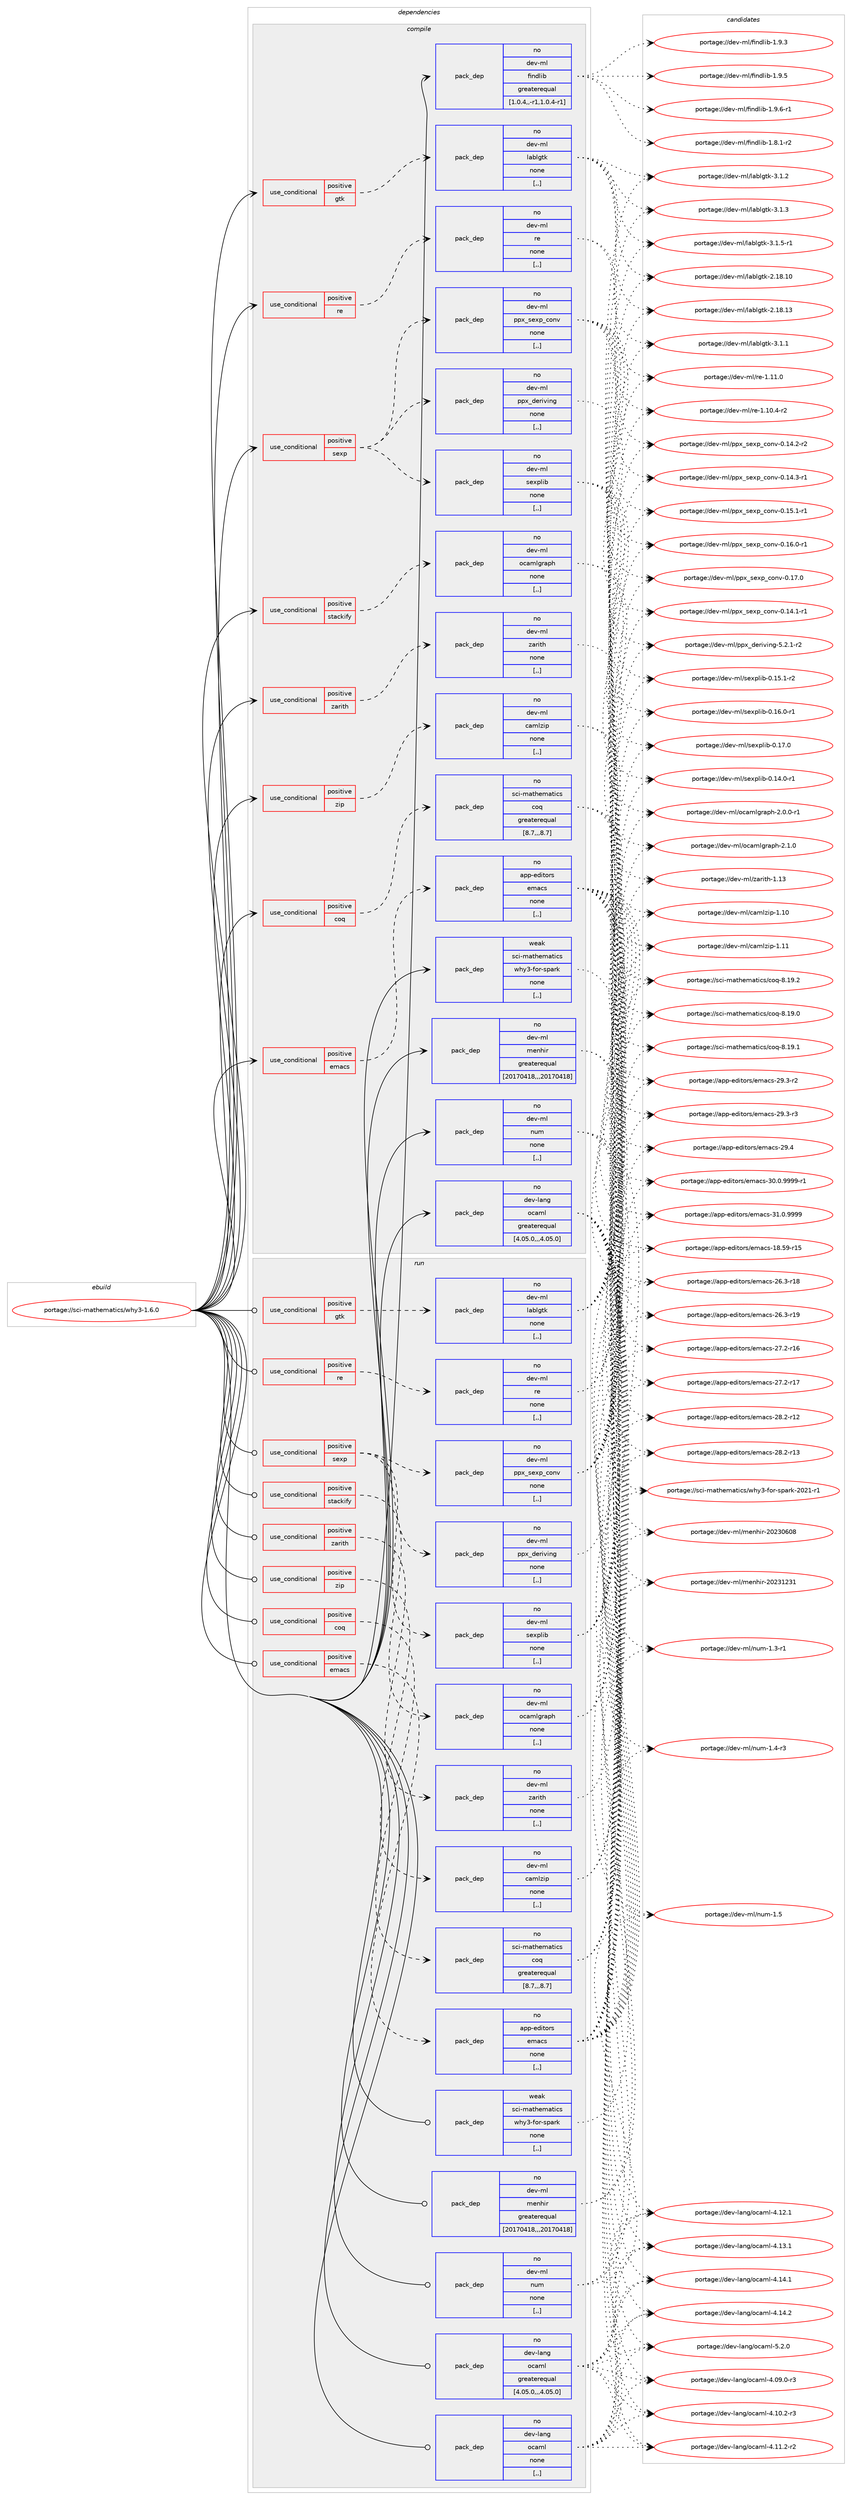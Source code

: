 digraph prolog {

# *************
# Graph options
# *************

newrank=true;
concentrate=true;
compound=true;
graph [rankdir=LR,fontname=Helvetica,fontsize=10,ranksep=1.5];#, ranksep=2.5, nodesep=0.2];
edge  [arrowhead=vee];
node  [fontname=Helvetica,fontsize=10];

# **********
# The ebuild
# **********

subgraph cluster_leftcol {
color=gray;
rank=same;
label=<<i>ebuild</i>>;
id [label="portage://sci-mathematics/why3-1.6.0", color=red, width=4, href="../sci-mathematics/why3-1.6.0.svg"];
}

# ****************
# The dependencies
# ****************

subgraph cluster_midcol {
color=gray;
label=<<i>dependencies</i>>;
subgraph cluster_compile {
fillcolor="#eeeeee";
style=filled;
label=<<i>compile</i>>;
subgraph cond106030 {
dependency400142 [label=<<TABLE BORDER="0" CELLBORDER="1" CELLSPACING="0" CELLPADDING="4"><TR><TD ROWSPAN="3" CELLPADDING="10">use_conditional</TD></TR><TR><TD>positive</TD></TR><TR><TD>coq</TD></TR></TABLE>>, shape=none, color=red];
subgraph pack291280 {
dependency400143 [label=<<TABLE BORDER="0" CELLBORDER="1" CELLSPACING="0" CELLPADDING="4" WIDTH="220"><TR><TD ROWSPAN="6" CELLPADDING="30">pack_dep</TD></TR><TR><TD WIDTH="110">no</TD></TR><TR><TD>sci-mathematics</TD></TR><TR><TD>coq</TD></TR><TR><TD>greaterequal</TD></TR><TR><TD>[8.7,,,8.7]</TD></TR></TABLE>>, shape=none, color=blue];
}
dependency400142:e -> dependency400143:w [weight=20,style="dashed",arrowhead="vee"];
}
id:e -> dependency400142:w [weight=20,style="solid",arrowhead="vee"];
subgraph cond106031 {
dependency400144 [label=<<TABLE BORDER="0" CELLBORDER="1" CELLSPACING="0" CELLPADDING="4"><TR><TD ROWSPAN="3" CELLPADDING="10">use_conditional</TD></TR><TR><TD>positive</TD></TR><TR><TD>emacs</TD></TR></TABLE>>, shape=none, color=red];
subgraph pack291281 {
dependency400145 [label=<<TABLE BORDER="0" CELLBORDER="1" CELLSPACING="0" CELLPADDING="4" WIDTH="220"><TR><TD ROWSPAN="6" CELLPADDING="30">pack_dep</TD></TR><TR><TD WIDTH="110">no</TD></TR><TR><TD>app-editors</TD></TR><TR><TD>emacs</TD></TR><TR><TD>none</TD></TR><TR><TD>[,,]</TD></TR></TABLE>>, shape=none, color=blue];
}
dependency400144:e -> dependency400145:w [weight=20,style="dashed",arrowhead="vee"];
}
id:e -> dependency400144:w [weight=20,style="solid",arrowhead="vee"];
subgraph cond106032 {
dependency400146 [label=<<TABLE BORDER="0" CELLBORDER="1" CELLSPACING="0" CELLPADDING="4"><TR><TD ROWSPAN="3" CELLPADDING="10">use_conditional</TD></TR><TR><TD>positive</TD></TR><TR><TD>gtk</TD></TR></TABLE>>, shape=none, color=red];
subgraph pack291282 {
dependency400147 [label=<<TABLE BORDER="0" CELLBORDER="1" CELLSPACING="0" CELLPADDING="4" WIDTH="220"><TR><TD ROWSPAN="6" CELLPADDING="30">pack_dep</TD></TR><TR><TD WIDTH="110">no</TD></TR><TR><TD>dev-ml</TD></TR><TR><TD>lablgtk</TD></TR><TR><TD>none</TD></TR><TR><TD>[,,]</TD></TR></TABLE>>, shape=none, color=blue];
}
dependency400146:e -> dependency400147:w [weight=20,style="dashed",arrowhead="vee"];
}
id:e -> dependency400146:w [weight=20,style="solid",arrowhead="vee"];
subgraph cond106033 {
dependency400148 [label=<<TABLE BORDER="0" CELLBORDER="1" CELLSPACING="0" CELLPADDING="4"><TR><TD ROWSPAN="3" CELLPADDING="10">use_conditional</TD></TR><TR><TD>positive</TD></TR><TR><TD>re</TD></TR></TABLE>>, shape=none, color=red];
subgraph pack291283 {
dependency400149 [label=<<TABLE BORDER="0" CELLBORDER="1" CELLSPACING="0" CELLPADDING="4" WIDTH="220"><TR><TD ROWSPAN="6" CELLPADDING="30">pack_dep</TD></TR><TR><TD WIDTH="110">no</TD></TR><TR><TD>dev-ml</TD></TR><TR><TD>re</TD></TR><TR><TD>none</TD></TR><TR><TD>[,,]</TD></TR></TABLE>>, shape=none, color=blue];
}
dependency400148:e -> dependency400149:w [weight=20,style="dashed",arrowhead="vee"];
}
id:e -> dependency400148:w [weight=20,style="solid",arrowhead="vee"];
subgraph cond106034 {
dependency400150 [label=<<TABLE BORDER="0" CELLBORDER="1" CELLSPACING="0" CELLPADDING="4"><TR><TD ROWSPAN="3" CELLPADDING="10">use_conditional</TD></TR><TR><TD>positive</TD></TR><TR><TD>sexp</TD></TR></TABLE>>, shape=none, color=red];
subgraph pack291284 {
dependency400151 [label=<<TABLE BORDER="0" CELLBORDER="1" CELLSPACING="0" CELLPADDING="4" WIDTH="220"><TR><TD ROWSPAN="6" CELLPADDING="30">pack_dep</TD></TR><TR><TD WIDTH="110">no</TD></TR><TR><TD>dev-ml</TD></TR><TR><TD>ppx_deriving</TD></TR><TR><TD>none</TD></TR><TR><TD>[,,]</TD></TR></TABLE>>, shape=none, color=blue];
}
dependency400150:e -> dependency400151:w [weight=20,style="dashed",arrowhead="vee"];
subgraph pack291285 {
dependency400152 [label=<<TABLE BORDER="0" CELLBORDER="1" CELLSPACING="0" CELLPADDING="4" WIDTH="220"><TR><TD ROWSPAN="6" CELLPADDING="30">pack_dep</TD></TR><TR><TD WIDTH="110">no</TD></TR><TR><TD>dev-ml</TD></TR><TR><TD>ppx_sexp_conv</TD></TR><TR><TD>none</TD></TR><TR><TD>[,,]</TD></TR></TABLE>>, shape=none, color=blue];
}
dependency400150:e -> dependency400152:w [weight=20,style="dashed",arrowhead="vee"];
subgraph pack291286 {
dependency400153 [label=<<TABLE BORDER="0" CELLBORDER="1" CELLSPACING="0" CELLPADDING="4" WIDTH="220"><TR><TD ROWSPAN="6" CELLPADDING="30">pack_dep</TD></TR><TR><TD WIDTH="110">no</TD></TR><TR><TD>dev-ml</TD></TR><TR><TD>sexplib</TD></TR><TR><TD>none</TD></TR><TR><TD>[,,]</TD></TR></TABLE>>, shape=none, color=blue];
}
dependency400150:e -> dependency400153:w [weight=20,style="dashed",arrowhead="vee"];
}
id:e -> dependency400150:w [weight=20,style="solid",arrowhead="vee"];
subgraph cond106035 {
dependency400154 [label=<<TABLE BORDER="0" CELLBORDER="1" CELLSPACING="0" CELLPADDING="4"><TR><TD ROWSPAN="3" CELLPADDING="10">use_conditional</TD></TR><TR><TD>positive</TD></TR><TR><TD>stackify</TD></TR></TABLE>>, shape=none, color=red];
subgraph pack291287 {
dependency400155 [label=<<TABLE BORDER="0" CELLBORDER="1" CELLSPACING="0" CELLPADDING="4" WIDTH="220"><TR><TD ROWSPAN="6" CELLPADDING="30">pack_dep</TD></TR><TR><TD WIDTH="110">no</TD></TR><TR><TD>dev-ml</TD></TR><TR><TD>ocamlgraph</TD></TR><TR><TD>none</TD></TR><TR><TD>[,,]</TD></TR></TABLE>>, shape=none, color=blue];
}
dependency400154:e -> dependency400155:w [weight=20,style="dashed",arrowhead="vee"];
}
id:e -> dependency400154:w [weight=20,style="solid",arrowhead="vee"];
subgraph cond106036 {
dependency400156 [label=<<TABLE BORDER="0" CELLBORDER="1" CELLSPACING="0" CELLPADDING="4"><TR><TD ROWSPAN="3" CELLPADDING="10">use_conditional</TD></TR><TR><TD>positive</TD></TR><TR><TD>zarith</TD></TR></TABLE>>, shape=none, color=red];
subgraph pack291288 {
dependency400157 [label=<<TABLE BORDER="0" CELLBORDER="1" CELLSPACING="0" CELLPADDING="4" WIDTH="220"><TR><TD ROWSPAN="6" CELLPADDING="30">pack_dep</TD></TR><TR><TD WIDTH="110">no</TD></TR><TR><TD>dev-ml</TD></TR><TR><TD>zarith</TD></TR><TR><TD>none</TD></TR><TR><TD>[,,]</TD></TR></TABLE>>, shape=none, color=blue];
}
dependency400156:e -> dependency400157:w [weight=20,style="dashed",arrowhead="vee"];
}
id:e -> dependency400156:w [weight=20,style="solid",arrowhead="vee"];
subgraph cond106037 {
dependency400158 [label=<<TABLE BORDER="0" CELLBORDER="1" CELLSPACING="0" CELLPADDING="4"><TR><TD ROWSPAN="3" CELLPADDING="10">use_conditional</TD></TR><TR><TD>positive</TD></TR><TR><TD>zip</TD></TR></TABLE>>, shape=none, color=red];
subgraph pack291289 {
dependency400159 [label=<<TABLE BORDER="0" CELLBORDER="1" CELLSPACING="0" CELLPADDING="4" WIDTH="220"><TR><TD ROWSPAN="6" CELLPADDING="30">pack_dep</TD></TR><TR><TD WIDTH="110">no</TD></TR><TR><TD>dev-ml</TD></TR><TR><TD>camlzip</TD></TR><TR><TD>none</TD></TR><TR><TD>[,,]</TD></TR></TABLE>>, shape=none, color=blue];
}
dependency400158:e -> dependency400159:w [weight=20,style="dashed",arrowhead="vee"];
}
id:e -> dependency400158:w [weight=20,style="solid",arrowhead="vee"];
subgraph pack291290 {
dependency400160 [label=<<TABLE BORDER="0" CELLBORDER="1" CELLSPACING="0" CELLPADDING="4" WIDTH="220"><TR><TD ROWSPAN="6" CELLPADDING="30">pack_dep</TD></TR><TR><TD WIDTH="110">no</TD></TR><TR><TD>dev-lang</TD></TR><TR><TD>ocaml</TD></TR><TR><TD>greaterequal</TD></TR><TR><TD>[4.05.0,,,4.05.0]</TD></TR></TABLE>>, shape=none, color=blue];
}
id:e -> dependency400160:w [weight=20,style="solid",arrowhead="vee"];
subgraph pack291291 {
dependency400161 [label=<<TABLE BORDER="0" CELLBORDER="1" CELLSPACING="0" CELLPADDING="4" WIDTH="220"><TR><TD ROWSPAN="6" CELLPADDING="30">pack_dep</TD></TR><TR><TD WIDTH="110">no</TD></TR><TR><TD>dev-ml</TD></TR><TR><TD>findlib</TD></TR><TR><TD>greaterequal</TD></TR><TR><TD>[1.0.4,,-r1,1.0.4-r1]</TD></TR></TABLE>>, shape=none, color=blue];
}
id:e -> dependency400161:w [weight=20,style="solid",arrowhead="vee"];
subgraph pack291292 {
dependency400162 [label=<<TABLE BORDER="0" CELLBORDER="1" CELLSPACING="0" CELLPADDING="4" WIDTH="220"><TR><TD ROWSPAN="6" CELLPADDING="30">pack_dep</TD></TR><TR><TD WIDTH="110">no</TD></TR><TR><TD>dev-ml</TD></TR><TR><TD>menhir</TD></TR><TR><TD>greaterequal</TD></TR><TR><TD>[20170418,,,20170418]</TD></TR></TABLE>>, shape=none, color=blue];
}
id:e -> dependency400162:w [weight=20,style="solid",arrowhead="vee"];
subgraph pack291293 {
dependency400163 [label=<<TABLE BORDER="0" CELLBORDER="1" CELLSPACING="0" CELLPADDING="4" WIDTH="220"><TR><TD ROWSPAN="6" CELLPADDING="30">pack_dep</TD></TR><TR><TD WIDTH="110">no</TD></TR><TR><TD>dev-ml</TD></TR><TR><TD>num</TD></TR><TR><TD>none</TD></TR><TR><TD>[,,]</TD></TR></TABLE>>, shape=none, color=blue];
}
id:e -> dependency400163:w [weight=20,style="solid",arrowhead="vee"];
subgraph pack291294 {
dependency400164 [label=<<TABLE BORDER="0" CELLBORDER="1" CELLSPACING="0" CELLPADDING="4" WIDTH="220"><TR><TD ROWSPAN="6" CELLPADDING="30">pack_dep</TD></TR><TR><TD WIDTH="110">weak</TD></TR><TR><TD>sci-mathematics</TD></TR><TR><TD>why3-for-spark</TD></TR><TR><TD>none</TD></TR><TR><TD>[,,]</TD></TR></TABLE>>, shape=none, color=blue];
}
id:e -> dependency400164:w [weight=20,style="solid",arrowhead="vee"];
}
subgraph cluster_compileandrun {
fillcolor="#eeeeee";
style=filled;
label=<<i>compile and run</i>>;
}
subgraph cluster_run {
fillcolor="#eeeeee";
style=filled;
label=<<i>run</i>>;
subgraph cond106038 {
dependency400165 [label=<<TABLE BORDER="0" CELLBORDER="1" CELLSPACING="0" CELLPADDING="4"><TR><TD ROWSPAN="3" CELLPADDING="10">use_conditional</TD></TR><TR><TD>positive</TD></TR><TR><TD>coq</TD></TR></TABLE>>, shape=none, color=red];
subgraph pack291295 {
dependency400166 [label=<<TABLE BORDER="0" CELLBORDER="1" CELLSPACING="0" CELLPADDING="4" WIDTH="220"><TR><TD ROWSPAN="6" CELLPADDING="30">pack_dep</TD></TR><TR><TD WIDTH="110">no</TD></TR><TR><TD>sci-mathematics</TD></TR><TR><TD>coq</TD></TR><TR><TD>greaterequal</TD></TR><TR><TD>[8.7,,,8.7]</TD></TR></TABLE>>, shape=none, color=blue];
}
dependency400165:e -> dependency400166:w [weight=20,style="dashed",arrowhead="vee"];
}
id:e -> dependency400165:w [weight=20,style="solid",arrowhead="odot"];
subgraph cond106039 {
dependency400167 [label=<<TABLE BORDER="0" CELLBORDER="1" CELLSPACING="0" CELLPADDING="4"><TR><TD ROWSPAN="3" CELLPADDING="10">use_conditional</TD></TR><TR><TD>positive</TD></TR><TR><TD>emacs</TD></TR></TABLE>>, shape=none, color=red];
subgraph pack291296 {
dependency400168 [label=<<TABLE BORDER="0" CELLBORDER="1" CELLSPACING="0" CELLPADDING="4" WIDTH="220"><TR><TD ROWSPAN="6" CELLPADDING="30">pack_dep</TD></TR><TR><TD WIDTH="110">no</TD></TR><TR><TD>app-editors</TD></TR><TR><TD>emacs</TD></TR><TR><TD>none</TD></TR><TR><TD>[,,]</TD></TR></TABLE>>, shape=none, color=blue];
}
dependency400167:e -> dependency400168:w [weight=20,style="dashed",arrowhead="vee"];
}
id:e -> dependency400167:w [weight=20,style="solid",arrowhead="odot"];
subgraph cond106040 {
dependency400169 [label=<<TABLE BORDER="0" CELLBORDER="1" CELLSPACING="0" CELLPADDING="4"><TR><TD ROWSPAN="3" CELLPADDING="10">use_conditional</TD></TR><TR><TD>positive</TD></TR><TR><TD>gtk</TD></TR></TABLE>>, shape=none, color=red];
subgraph pack291297 {
dependency400170 [label=<<TABLE BORDER="0" CELLBORDER="1" CELLSPACING="0" CELLPADDING="4" WIDTH="220"><TR><TD ROWSPAN="6" CELLPADDING="30">pack_dep</TD></TR><TR><TD WIDTH="110">no</TD></TR><TR><TD>dev-ml</TD></TR><TR><TD>lablgtk</TD></TR><TR><TD>none</TD></TR><TR><TD>[,,]</TD></TR></TABLE>>, shape=none, color=blue];
}
dependency400169:e -> dependency400170:w [weight=20,style="dashed",arrowhead="vee"];
}
id:e -> dependency400169:w [weight=20,style="solid",arrowhead="odot"];
subgraph cond106041 {
dependency400171 [label=<<TABLE BORDER="0" CELLBORDER="1" CELLSPACING="0" CELLPADDING="4"><TR><TD ROWSPAN="3" CELLPADDING="10">use_conditional</TD></TR><TR><TD>positive</TD></TR><TR><TD>re</TD></TR></TABLE>>, shape=none, color=red];
subgraph pack291298 {
dependency400172 [label=<<TABLE BORDER="0" CELLBORDER="1" CELLSPACING="0" CELLPADDING="4" WIDTH="220"><TR><TD ROWSPAN="6" CELLPADDING="30">pack_dep</TD></TR><TR><TD WIDTH="110">no</TD></TR><TR><TD>dev-ml</TD></TR><TR><TD>re</TD></TR><TR><TD>none</TD></TR><TR><TD>[,,]</TD></TR></TABLE>>, shape=none, color=blue];
}
dependency400171:e -> dependency400172:w [weight=20,style="dashed",arrowhead="vee"];
}
id:e -> dependency400171:w [weight=20,style="solid",arrowhead="odot"];
subgraph cond106042 {
dependency400173 [label=<<TABLE BORDER="0" CELLBORDER="1" CELLSPACING="0" CELLPADDING="4"><TR><TD ROWSPAN="3" CELLPADDING="10">use_conditional</TD></TR><TR><TD>positive</TD></TR><TR><TD>sexp</TD></TR></TABLE>>, shape=none, color=red];
subgraph pack291299 {
dependency400174 [label=<<TABLE BORDER="0" CELLBORDER="1" CELLSPACING="0" CELLPADDING="4" WIDTH="220"><TR><TD ROWSPAN="6" CELLPADDING="30">pack_dep</TD></TR><TR><TD WIDTH="110">no</TD></TR><TR><TD>dev-ml</TD></TR><TR><TD>ppx_deriving</TD></TR><TR><TD>none</TD></TR><TR><TD>[,,]</TD></TR></TABLE>>, shape=none, color=blue];
}
dependency400173:e -> dependency400174:w [weight=20,style="dashed",arrowhead="vee"];
subgraph pack291300 {
dependency400175 [label=<<TABLE BORDER="0" CELLBORDER="1" CELLSPACING="0" CELLPADDING="4" WIDTH="220"><TR><TD ROWSPAN="6" CELLPADDING="30">pack_dep</TD></TR><TR><TD WIDTH="110">no</TD></TR><TR><TD>dev-ml</TD></TR><TR><TD>ppx_sexp_conv</TD></TR><TR><TD>none</TD></TR><TR><TD>[,,]</TD></TR></TABLE>>, shape=none, color=blue];
}
dependency400173:e -> dependency400175:w [weight=20,style="dashed",arrowhead="vee"];
subgraph pack291301 {
dependency400176 [label=<<TABLE BORDER="0" CELLBORDER="1" CELLSPACING="0" CELLPADDING="4" WIDTH="220"><TR><TD ROWSPAN="6" CELLPADDING="30">pack_dep</TD></TR><TR><TD WIDTH="110">no</TD></TR><TR><TD>dev-ml</TD></TR><TR><TD>sexplib</TD></TR><TR><TD>none</TD></TR><TR><TD>[,,]</TD></TR></TABLE>>, shape=none, color=blue];
}
dependency400173:e -> dependency400176:w [weight=20,style="dashed",arrowhead="vee"];
}
id:e -> dependency400173:w [weight=20,style="solid",arrowhead="odot"];
subgraph cond106043 {
dependency400177 [label=<<TABLE BORDER="0" CELLBORDER="1" CELLSPACING="0" CELLPADDING="4"><TR><TD ROWSPAN="3" CELLPADDING="10">use_conditional</TD></TR><TR><TD>positive</TD></TR><TR><TD>stackify</TD></TR></TABLE>>, shape=none, color=red];
subgraph pack291302 {
dependency400178 [label=<<TABLE BORDER="0" CELLBORDER="1" CELLSPACING="0" CELLPADDING="4" WIDTH="220"><TR><TD ROWSPAN="6" CELLPADDING="30">pack_dep</TD></TR><TR><TD WIDTH="110">no</TD></TR><TR><TD>dev-ml</TD></TR><TR><TD>ocamlgraph</TD></TR><TR><TD>none</TD></TR><TR><TD>[,,]</TD></TR></TABLE>>, shape=none, color=blue];
}
dependency400177:e -> dependency400178:w [weight=20,style="dashed",arrowhead="vee"];
}
id:e -> dependency400177:w [weight=20,style="solid",arrowhead="odot"];
subgraph cond106044 {
dependency400179 [label=<<TABLE BORDER="0" CELLBORDER="1" CELLSPACING="0" CELLPADDING="4"><TR><TD ROWSPAN="3" CELLPADDING="10">use_conditional</TD></TR><TR><TD>positive</TD></TR><TR><TD>zarith</TD></TR></TABLE>>, shape=none, color=red];
subgraph pack291303 {
dependency400180 [label=<<TABLE BORDER="0" CELLBORDER="1" CELLSPACING="0" CELLPADDING="4" WIDTH="220"><TR><TD ROWSPAN="6" CELLPADDING="30">pack_dep</TD></TR><TR><TD WIDTH="110">no</TD></TR><TR><TD>dev-ml</TD></TR><TR><TD>zarith</TD></TR><TR><TD>none</TD></TR><TR><TD>[,,]</TD></TR></TABLE>>, shape=none, color=blue];
}
dependency400179:e -> dependency400180:w [weight=20,style="dashed",arrowhead="vee"];
}
id:e -> dependency400179:w [weight=20,style="solid",arrowhead="odot"];
subgraph cond106045 {
dependency400181 [label=<<TABLE BORDER="0" CELLBORDER="1" CELLSPACING="0" CELLPADDING="4"><TR><TD ROWSPAN="3" CELLPADDING="10">use_conditional</TD></TR><TR><TD>positive</TD></TR><TR><TD>zip</TD></TR></TABLE>>, shape=none, color=red];
subgraph pack291304 {
dependency400182 [label=<<TABLE BORDER="0" CELLBORDER="1" CELLSPACING="0" CELLPADDING="4" WIDTH="220"><TR><TD ROWSPAN="6" CELLPADDING="30">pack_dep</TD></TR><TR><TD WIDTH="110">no</TD></TR><TR><TD>dev-ml</TD></TR><TR><TD>camlzip</TD></TR><TR><TD>none</TD></TR><TR><TD>[,,]</TD></TR></TABLE>>, shape=none, color=blue];
}
dependency400181:e -> dependency400182:w [weight=20,style="dashed",arrowhead="vee"];
}
id:e -> dependency400181:w [weight=20,style="solid",arrowhead="odot"];
subgraph pack291305 {
dependency400183 [label=<<TABLE BORDER="0" CELLBORDER="1" CELLSPACING="0" CELLPADDING="4" WIDTH="220"><TR><TD ROWSPAN="6" CELLPADDING="30">pack_dep</TD></TR><TR><TD WIDTH="110">no</TD></TR><TR><TD>dev-lang</TD></TR><TR><TD>ocaml</TD></TR><TR><TD>greaterequal</TD></TR><TR><TD>[4.05.0,,,4.05.0]</TD></TR></TABLE>>, shape=none, color=blue];
}
id:e -> dependency400183:w [weight=20,style="solid",arrowhead="odot"];
subgraph pack291306 {
dependency400184 [label=<<TABLE BORDER="0" CELLBORDER="1" CELLSPACING="0" CELLPADDING="4" WIDTH="220"><TR><TD ROWSPAN="6" CELLPADDING="30">pack_dep</TD></TR><TR><TD WIDTH="110">no</TD></TR><TR><TD>dev-lang</TD></TR><TR><TD>ocaml</TD></TR><TR><TD>none</TD></TR><TR><TD>[,,]</TD></TR></TABLE>>, shape=none, color=blue];
}
id:e -> dependency400184:w [weight=20,style="solid",arrowhead="odot"];
subgraph pack291307 {
dependency400185 [label=<<TABLE BORDER="0" CELLBORDER="1" CELLSPACING="0" CELLPADDING="4" WIDTH="220"><TR><TD ROWSPAN="6" CELLPADDING="30">pack_dep</TD></TR><TR><TD WIDTH="110">no</TD></TR><TR><TD>dev-ml</TD></TR><TR><TD>menhir</TD></TR><TR><TD>greaterequal</TD></TR><TR><TD>[20170418,,,20170418]</TD></TR></TABLE>>, shape=none, color=blue];
}
id:e -> dependency400185:w [weight=20,style="solid",arrowhead="odot"];
subgraph pack291308 {
dependency400186 [label=<<TABLE BORDER="0" CELLBORDER="1" CELLSPACING="0" CELLPADDING="4" WIDTH="220"><TR><TD ROWSPAN="6" CELLPADDING="30">pack_dep</TD></TR><TR><TD WIDTH="110">no</TD></TR><TR><TD>dev-ml</TD></TR><TR><TD>num</TD></TR><TR><TD>none</TD></TR><TR><TD>[,,]</TD></TR></TABLE>>, shape=none, color=blue];
}
id:e -> dependency400186:w [weight=20,style="solid",arrowhead="odot"];
subgraph pack291309 {
dependency400187 [label=<<TABLE BORDER="0" CELLBORDER="1" CELLSPACING="0" CELLPADDING="4" WIDTH="220"><TR><TD ROWSPAN="6" CELLPADDING="30">pack_dep</TD></TR><TR><TD WIDTH="110">weak</TD></TR><TR><TD>sci-mathematics</TD></TR><TR><TD>why3-for-spark</TD></TR><TR><TD>none</TD></TR><TR><TD>[,,]</TD></TR></TABLE>>, shape=none, color=blue];
}
id:e -> dependency400187:w [weight=20,style="solid",arrowhead="odot"];
}
}

# **************
# The candidates
# **************

subgraph cluster_choices {
rank=same;
color=gray;
label=<<i>candidates</i>>;

subgraph choice291280 {
color=black;
nodesep=1;
choice1159910545109971161041011099711610599115479911111345564649574648 [label="portage://sci-mathematics/coq-8.19.0", color=red, width=4,href="../sci-mathematics/coq-8.19.0.svg"];
choice1159910545109971161041011099711610599115479911111345564649574649 [label="portage://sci-mathematics/coq-8.19.1", color=red, width=4,href="../sci-mathematics/coq-8.19.1.svg"];
choice1159910545109971161041011099711610599115479911111345564649574650 [label="portage://sci-mathematics/coq-8.19.2", color=red, width=4,href="../sci-mathematics/coq-8.19.2.svg"];
dependency400143:e -> choice1159910545109971161041011099711610599115479911111345564649574648:w [style=dotted,weight="100"];
dependency400143:e -> choice1159910545109971161041011099711610599115479911111345564649574649:w [style=dotted,weight="100"];
dependency400143:e -> choice1159910545109971161041011099711610599115479911111345564649574650:w [style=dotted,weight="100"];
}
subgraph choice291281 {
color=black;
nodesep=1;
choice9711211245101100105116111114115471011099799115454956465357451144953 [label="portage://app-editors/emacs-18.59-r15", color=red, width=4,href="../app-editors/emacs-18.59-r15.svg"];
choice97112112451011001051161111141154710110997991154550544651451144956 [label="portage://app-editors/emacs-26.3-r18", color=red, width=4,href="../app-editors/emacs-26.3-r18.svg"];
choice97112112451011001051161111141154710110997991154550544651451144957 [label="portage://app-editors/emacs-26.3-r19", color=red, width=4,href="../app-editors/emacs-26.3-r19.svg"];
choice97112112451011001051161111141154710110997991154550554650451144954 [label="portage://app-editors/emacs-27.2-r16", color=red, width=4,href="../app-editors/emacs-27.2-r16.svg"];
choice97112112451011001051161111141154710110997991154550554650451144955 [label="portage://app-editors/emacs-27.2-r17", color=red, width=4,href="../app-editors/emacs-27.2-r17.svg"];
choice97112112451011001051161111141154710110997991154550564650451144950 [label="portage://app-editors/emacs-28.2-r12", color=red, width=4,href="../app-editors/emacs-28.2-r12.svg"];
choice97112112451011001051161111141154710110997991154550564650451144951 [label="portage://app-editors/emacs-28.2-r13", color=red, width=4,href="../app-editors/emacs-28.2-r13.svg"];
choice971121124510110010511611111411547101109979911545505746514511450 [label="portage://app-editors/emacs-29.3-r2", color=red, width=4,href="../app-editors/emacs-29.3-r2.svg"];
choice971121124510110010511611111411547101109979911545505746514511451 [label="portage://app-editors/emacs-29.3-r3", color=red, width=4,href="../app-editors/emacs-29.3-r3.svg"];
choice97112112451011001051161111141154710110997991154550574652 [label="portage://app-editors/emacs-29.4", color=red, width=4,href="../app-editors/emacs-29.4.svg"];
choice9711211245101100105116111114115471011099799115455148464846575757574511449 [label="portage://app-editors/emacs-30.0.9999-r1", color=red, width=4,href="../app-editors/emacs-30.0.9999-r1.svg"];
choice971121124510110010511611111411547101109979911545514946484657575757 [label="portage://app-editors/emacs-31.0.9999", color=red, width=4,href="../app-editors/emacs-31.0.9999.svg"];
dependency400145:e -> choice9711211245101100105116111114115471011099799115454956465357451144953:w [style=dotted,weight="100"];
dependency400145:e -> choice97112112451011001051161111141154710110997991154550544651451144956:w [style=dotted,weight="100"];
dependency400145:e -> choice97112112451011001051161111141154710110997991154550544651451144957:w [style=dotted,weight="100"];
dependency400145:e -> choice97112112451011001051161111141154710110997991154550554650451144954:w [style=dotted,weight="100"];
dependency400145:e -> choice97112112451011001051161111141154710110997991154550554650451144955:w [style=dotted,weight="100"];
dependency400145:e -> choice97112112451011001051161111141154710110997991154550564650451144950:w [style=dotted,weight="100"];
dependency400145:e -> choice97112112451011001051161111141154710110997991154550564650451144951:w [style=dotted,weight="100"];
dependency400145:e -> choice971121124510110010511611111411547101109979911545505746514511450:w [style=dotted,weight="100"];
dependency400145:e -> choice971121124510110010511611111411547101109979911545505746514511451:w [style=dotted,weight="100"];
dependency400145:e -> choice97112112451011001051161111141154710110997991154550574652:w [style=dotted,weight="100"];
dependency400145:e -> choice9711211245101100105116111114115471011099799115455148464846575757574511449:w [style=dotted,weight="100"];
dependency400145:e -> choice971121124510110010511611111411547101109979911545514946484657575757:w [style=dotted,weight="100"];
}
subgraph choice291282 {
color=black;
nodesep=1;
choice100101118451091084710897981081031161074550464956464948 [label="portage://dev-ml/lablgtk-2.18.10", color=red, width=4,href="../dev-ml/lablgtk-2.18.10.svg"];
choice100101118451091084710897981081031161074550464956464951 [label="portage://dev-ml/lablgtk-2.18.13", color=red, width=4,href="../dev-ml/lablgtk-2.18.13.svg"];
choice10010111845109108471089798108103116107455146494649 [label="portage://dev-ml/lablgtk-3.1.1", color=red, width=4,href="../dev-ml/lablgtk-3.1.1.svg"];
choice10010111845109108471089798108103116107455146494650 [label="portage://dev-ml/lablgtk-3.1.2", color=red, width=4,href="../dev-ml/lablgtk-3.1.2.svg"];
choice10010111845109108471089798108103116107455146494651 [label="portage://dev-ml/lablgtk-3.1.3", color=red, width=4,href="../dev-ml/lablgtk-3.1.3.svg"];
choice100101118451091084710897981081031161074551464946534511449 [label="portage://dev-ml/lablgtk-3.1.5-r1", color=red, width=4,href="../dev-ml/lablgtk-3.1.5-r1.svg"];
dependency400147:e -> choice100101118451091084710897981081031161074550464956464948:w [style=dotted,weight="100"];
dependency400147:e -> choice100101118451091084710897981081031161074550464956464951:w [style=dotted,weight="100"];
dependency400147:e -> choice10010111845109108471089798108103116107455146494649:w [style=dotted,weight="100"];
dependency400147:e -> choice10010111845109108471089798108103116107455146494650:w [style=dotted,weight="100"];
dependency400147:e -> choice10010111845109108471089798108103116107455146494651:w [style=dotted,weight="100"];
dependency400147:e -> choice100101118451091084710897981081031161074551464946534511449:w [style=dotted,weight="100"];
}
subgraph choice291283 {
color=black;
nodesep=1;
choice1001011184510910847114101454946494846524511450 [label="portage://dev-ml/re-1.10.4-r2", color=red, width=4,href="../dev-ml/re-1.10.4-r2.svg"];
choice100101118451091084711410145494649494648 [label="portage://dev-ml/re-1.11.0", color=red, width=4,href="../dev-ml/re-1.11.0.svg"];
dependency400149:e -> choice1001011184510910847114101454946494846524511450:w [style=dotted,weight="100"];
dependency400149:e -> choice100101118451091084711410145494649494648:w [style=dotted,weight="100"];
}
subgraph choice291284 {
color=black;
nodesep=1;
choice1001011184510910847112112120951001011141051181051101034553465046494511450 [label="portage://dev-ml/ppx_deriving-5.2.1-r2", color=red, width=4,href="../dev-ml/ppx_deriving-5.2.1-r2.svg"];
dependency400151:e -> choice1001011184510910847112112120951001011141051181051101034553465046494511450:w [style=dotted,weight="100"];
}
subgraph choice291285 {
color=black;
nodesep=1;
choice1001011184510910847112112120951151011201129599111110118454846495246494511449 [label="portage://dev-ml/ppx_sexp_conv-0.14.1-r1", color=red, width=4,href="../dev-ml/ppx_sexp_conv-0.14.1-r1.svg"];
choice1001011184510910847112112120951151011201129599111110118454846495246504511450 [label="portage://dev-ml/ppx_sexp_conv-0.14.2-r2", color=red, width=4,href="../dev-ml/ppx_sexp_conv-0.14.2-r2.svg"];
choice1001011184510910847112112120951151011201129599111110118454846495246514511449 [label="portage://dev-ml/ppx_sexp_conv-0.14.3-r1", color=red, width=4,href="../dev-ml/ppx_sexp_conv-0.14.3-r1.svg"];
choice1001011184510910847112112120951151011201129599111110118454846495346494511449 [label="portage://dev-ml/ppx_sexp_conv-0.15.1-r1", color=red, width=4,href="../dev-ml/ppx_sexp_conv-0.15.1-r1.svg"];
choice1001011184510910847112112120951151011201129599111110118454846495446484511449 [label="portage://dev-ml/ppx_sexp_conv-0.16.0-r1", color=red, width=4,href="../dev-ml/ppx_sexp_conv-0.16.0-r1.svg"];
choice100101118451091084711211212095115101120112959911111011845484649554648 [label="portage://dev-ml/ppx_sexp_conv-0.17.0", color=red, width=4,href="../dev-ml/ppx_sexp_conv-0.17.0.svg"];
dependency400152:e -> choice1001011184510910847112112120951151011201129599111110118454846495246494511449:w [style=dotted,weight="100"];
dependency400152:e -> choice1001011184510910847112112120951151011201129599111110118454846495246504511450:w [style=dotted,weight="100"];
dependency400152:e -> choice1001011184510910847112112120951151011201129599111110118454846495246514511449:w [style=dotted,weight="100"];
dependency400152:e -> choice1001011184510910847112112120951151011201129599111110118454846495346494511449:w [style=dotted,weight="100"];
dependency400152:e -> choice1001011184510910847112112120951151011201129599111110118454846495446484511449:w [style=dotted,weight="100"];
dependency400152:e -> choice100101118451091084711211212095115101120112959911111011845484649554648:w [style=dotted,weight="100"];
}
subgraph choice291286 {
color=black;
nodesep=1;
choice100101118451091084711510112011210810598454846495246484511449 [label="portage://dev-ml/sexplib-0.14.0-r1", color=red, width=4,href="../dev-ml/sexplib-0.14.0-r1.svg"];
choice100101118451091084711510112011210810598454846495346494511450 [label="portage://dev-ml/sexplib-0.15.1-r2", color=red, width=4,href="../dev-ml/sexplib-0.15.1-r2.svg"];
choice100101118451091084711510112011210810598454846495446484511449 [label="portage://dev-ml/sexplib-0.16.0-r1", color=red, width=4,href="../dev-ml/sexplib-0.16.0-r1.svg"];
choice10010111845109108471151011201121081059845484649554648 [label="portage://dev-ml/sexplib-0.17.0", color=red, width=4,href="../dev-ml/sexplib-0.17.0.svg"];
dependency400153:e -> choice100101118451091084711510112011210810598454846495246484511449:w [style=dotted,weight="100"];
dependency400153:e -> choice100101118451091084711510112011210810598454846495346494511450:w [style=dotted,weight="100"];
dependency400153:e -> choice100101118451091084711510112011210810598454846495446484511449:w [style=dotted,weight="100"];
dependency400153:e -> choice10010111845109108471151011201121081059845484649554648:w [style=dotted,weight="100"];
}
subgraph choice291287 {
color=black;
nodesep=1;
choice10010111845109108471119997109108103114971121044550464846484511449 [label="portage://dev-ml/ocamlgraph-2.0.0-r1", color=red, width=4,href="../dev-ml/ocamlgraph-2.0.0-r1.svg"];
choice1001011184510910847111999710910810311497112104455046494648 [label="portage://dev-ml/ocamlgraph-2.1.0", color=red, width=4,href="../dev-ml/ocamlgraph-2.1.0.svg"];
dependency400155:e -> choice10010111845109108471119997109108103114971121044550464846484511449:w [style=dotted,weight="100"];
dependency400155:e -> choice1001011184510910847111999710910810311497112104455046494648:w [style=dotted,weight="100"];
}
subgraph choice291288 {
color=black;
nodesep=1;
choice1001011184510910847122971141051161044549464951 [label="portage://dev-ml/zarith-1.13", color=red, width=4,href="../dev-ml/zarith-1.13.svg"];
dependency400157:e -> choice1001011184510910847122971141051161044549464951:w [style=dotted,weight="100"];
}
subgraph choice291289 {
color=black;
nodesep=1;
choice100101118451091084799971091081221051124549464948 [label="portage://dev-ml/camlzip-1.10", color=red, width=4,href="../dev-ml/camlzip-1.10.svg"];
choice100101118451091084799971091081221051124549464949 [label="portage://dev-ml/camlzip-1.11", color=red, width=4,href="../dev-ml/camlzip-1.11.svg"];
dependency400159:e -> choice100101118451091084799971091081221051124549464948:w [style=dotted,weight="100"];
dependency400159:e -> choice100101118451091084799971091081221051124549464949:w [style=dotted,weight="100"];
}
subgraph choice291290 {
color=black;
nodesep=1;
choice1001011184510897110103471119997109108455246485746484511451 [label="portage://dev-lang/ocaml-4.09.0-r3", color=red, width=4,href="../dev-lang/ocaml-4.09.0-r3.svg"];
choice1001011184510897110103471119997109108455246494846504511451 [label="portage://dev-lang/ocaml-4.10.2-r3", color=red, width=4,href="../dev-lang/ocaml-4.10.2-r3.svg"];
choice1001011184510897110103471119997109108455246494946504511450 [label="portage://dev-lang/ocaml-4.11.2-r2", color=red, width=4,href="../dev-lang/ocaml-4.11.2-r2.svg"];
choice100101118451089711010347111999710910845524649504649 [label="portage://dev-lang/ocaml-4.12.1", color=red, width=4,href="../dev-lang/ocaml-4.12.1.svg"];
choice100101118451089711010347111999710910845524649514649 [label="portage://dev-lang/ocaml-4.13.1", color=red, width=4,href="../dev-lang/ocaml-4.13.1.svg"];
choice100101118451089711010347111999710910845524649524649 [label="portage://dev-lang/ocaml-4.14.1", color=red, width=4,href="../dev-lang/ocaml-4.14.1.svg"];
choice100101118451089711010347111999710910845524649524650 [label="portage://dev-lang/ocaml-4.14.2", color=red, width=4,href="../dev-lang/ocaml-4.14.2.svg"];
choice1001011184510897110103471119997109108455346504648 [label="portage://dev-lang/ocaml-5.2.0", color=red, width=4,href="../dev-lang/ocaml-5.2.0.svg"];
dependency400160:e -> choice1001011184510897110103471119997109108455246485746484511451:w [style=dotted,weight="100"];
dependency400160:e -> choice1001011184510897110103471119997109108455246494846504511451:w [style=dotted,weight="100"];
dependency400160:e -> choice1001011184510897110103471119997109108455246494946504511450:w [style=dotted,weight="100"];
dependency400160:e -> choice100101118451089711010347111999710910845524649504649:w [style=dotted,weight="100"];
dependency400160:e -> choice100101118451089711010347111999710910845524649514649:w [style=dotted,weight="100"];
dependency400160:e -> choice100101118451089711010347111999710910845524649524649:w [style=dotted,weight="100"];
dependency400160:e -> choice100101118451089711010347111999710910845524649524650:w [style=dotted,weight="100"];
dependency400160:e -> choice1001011184510897110103471119997109108455346504648:w [style=dotted,weight="100"];
}
subgraph choice291291 {
color=black;
nodesep=1;
choice1001011184510910847102105110100108105984549465646494511450 [label="portage://dev-ml/findlib-1.8.1-r2", color=red, width=4,href="../dev-ml/findlib-1.8.1-r2.svg"];
choice100101118451091084710210511010010810598454946574651 [label="portage://dev-ml/findlib-1.9.3", color=red, width=4,href="../dev-ml/findlib-1.9.3.svg"];
choice100101118451091084710210511010010810598454946574653 [label="portage://dev-ml/findlib-1.9.5", color=red, width=4,href="../dev-ml/findlib-1.9.5.svg"];
choice1001011184510910847102105110100108105984549465746544511449 [label="portage://dev-ml/findlib-1.9.6-r1", color=red, width=4,href="../dev-ml/findlib-1.9.6-r1.svg"];
dependency400161:e -> choice1001011184510910847102105110100108105984549465646494511450:w [style=dotted,weight="100"];
dependency400161:e -> choice100101118451091084710210511010010810598454946574651:w [style=dotted,weight="100"];
dependency400161:e -> choice100101118451091084710210511010010810598454946574653:w [style=dotted,weight="100"];
dependency400161:e -> choice1001011184510910847102105110100108105984549465746544511449:w [style=dotted,weight="100"];
}
subgraph choice291292 {
color=black;
nodesep=1;
choice1001011184510910847109101110104105114455048505148544856 [label="portage://dev-ml/menhir-20230608", color=red, width=4,href="../dev-ml/menhir-20230608.svg"];
choice1001011184510910847109101110104105114455048505149505149 [label="portage://dev-ml/menhir-20231231", color=red, width=4,href="../dev-ml/menhir-20231231.svg"];
dependency400162:e -> choice1001011184510910847109101110104105114455048505148544856:w [style=dotted,weight="100"];
dependency400162:e -> choice1001011184510910847109101110104105114455048505149505149:w [style=dotted,weight="100"];
}
subgraph choice291293 {
color=black;
nodesep=1;
choice1001011184510910847110117109454946514511449 [label="portage://dev-ml/num-1.3-r1", color=red, width=4,href="../dev-ml/num-1.3-r1.svg"];
choice1001011184510910847110117109454946524511451 [label="portage://dev-ml/num-1.4-r3", color=red, width=4,href="../dev-ml/num-1.4-r3.svg"];
choice100101118451091084711011710945494653 [label="portage://dev-ml/num-1.5", color=red, width=4,href="../dev-ml/num-1.5.svg"];
dependency400163:e -> choice1001011184510910847110117109454946514511449:w [style=dotted,weight="100"];
dependency400163:e -> choice1001011184510910847110117109454946524511451:w [style=dotted,weight="100"];
dependency400163:e -> choice100101118451091084711011710945494653:w [style=dotted,weight="100"];
}
subgraph choice291294 {
color=black;
nodesep=1;
choice1159910545109971161041011099711610599115471191041215145102111114451151129711410745504850494511449 [label="portage://sci-mathematics/why3-for-spark-2021-r1", color=red, width=4,href="../sci-mathematics/why3-for-spark-2021-r1.svg"];
dependency400164:e -> choice1159910545109971161041011099711610599115471191041215145102111114451151129711410745504850494511449:w [style=dotted,weight="100"];
}
subgraph choice291295 {
color=black;
nodesep=1;
choice1159910545109971161041011099711610599115479911111345564649574648 [label="portage://sci-mathematics/coq-8.19.0", color=red, width=4,href="../sci-mathematics/coq-8.19.0.svg"];
choice1159910545109971161041011099711610599115479911111345564649574649 [label="portage://sci-mathematics/coq-8.19.1", color=red, width=4,href="../sci-mathematics/coq-8.19.1.svg"];
choice1159910545109971161041011099711610599115479911111345564649574650 [label="portage://sci-mathematics/coq-8.19.2", color=red, width=4,href="../sci-mathematics/coq-8.19.2.svg"];
dependency400166:e -> choice1159910545109971161041011099711610599115479911111345564649574648:w [style=dotted,weight="100"];
dependency400166:e -> choice1159910545109971161041011099711610599115479911111345564649574649:w [style=dotted,weight="100"];
dependency400166:e -> choice1159910545109971161041011099711610599115479911111345564649574650:w [style=dotted,weight="100"];
}
subgraph choice291296 {
color=black;
nodesep=1;
choice9711211245101100105116111114115471011099799115454956465357451144953 [label="portage://app-editors/emacs-18.59-r15", color=red, width=4,href="../app-editors/emacs-18.59-r15.svg"];
choice97112112451011001051161111141154710110997991154550544651451144956 [label="portage://app-editors/emacs-26.3-r18", color=red, width=4,href="../app-editors/emacs-26.3-r18.svg"];
choice97112112451011001051161111141154710110997991154550544651451144957 [label="portage://app-editors/emacs-26.3-r19", color=red, width=4,href="../app-editors/emacs-26.3-r19.svg"];
choice97112112451011001051161111141154710110997991154550554650451144954 [label="portage://app-editors/emacs-27.2-r16", color=red, width=4,href="../app-editors/emacs-27.2-r16.svg"];
choice97112112451011001051161111141154710110997991154550554650451144955 [label="portage://app-editors/emacs-27.2-r17", color=red, width=4,href="../app-editors/emacs-27.2-r17.svg"];
choice97112112451011001051161111141154710110997991154550564650451144950 [label="portage://app-editors/emacs-28.2-r12", color=red, width=4,href="../app-editors/emacs-28.2-r12.svg"];
choice97112112451011001051161111141154710110997991154550564650451144951 [label="portage://app-editors/emacs-28.2-r13", color=red, width=4,href="../app-editors/emacs-28.2-r13.svg"];
choice971121124510110010511611111411547101109979911545505746514511450 [label="portage://app-editors/emacs-29.3-r2", color=red, width=4,href="../app-editors/emacs-29.3-r2.svg"];
choice971121124510110010511611111411547101109979911545505746514511451 [label="portage://app-editors/emacs-29.3-r3", color=red, width=4,href="../app-editors/emacs-29.3-r3.svg"];
choice97112112451011001051161111141154710110997991154550574652 [label="portage://app-editors/emacs-29.4", color=red, width=4,href="../app-editors/emacs-29.4.svg"];
choice9711211245101100105116111114115471011099799115455148464846575757574511449 [label="portage://app-editors/emacs-30.0.9999-r1", color=red, width=4,href="../app-editors/emacs-30.0.9999-r1.svg"];
choice971121124510110010511611111411547101109979911545514946484657575757 [label="portage://app-editors/emacs-31.0.9999", color=red, width=4,href="../app-editors/emacs-31.0.9999.svg"];
dependency400168:e -> choice9711211245101100105116111114115471011099799115454956465357451144953:w [style=dotted,weight="100"];
dependency400168:e -> choice97112112451011001051161111141154710110997991154550544651451144956:w [style=dotted,weight="100"];
dependency400168:e -> choice97112112451011001051161111141154710110997991154550544651451144957:w [style=dotted,weight="100"];
dependency400168:e -> choice97112112451011001051161111141154710110997991154550554650451144954:w [style=dotted,weight="100"];
dependency400168:e -> choice97112112451011001051161111141154710110997991154550554650451144955:w [style=dotted,weight="100"];
dependency400168:e -> choice97112112451011001051161111141154710110997991154550564650451144950:w [style=dotted,weight="100"];
dependency400168:e -> choice97112112451011001051161111141154710110997991154550564650451144951:w [style=dotted,weight="100"];
dependency400168:e -> choice971121124510110010511611111411547101109979911545505746514511450:w [style=dotted,weight="100"];
dependency400168:e -> choice971121124510110010511611111411547101109979911545505746514511451:w [style=dotted,weight="100"];
dependency400168:e -> choice97112112451011001051161111141154710110997991154550574652:w [style=dotted,weight="100"];
dependency400168:e -> choice9711211245101100105116111114115471011099799115455148464846575757574511449:w [style=dotted,weight="100"];
dependency400168:e -> choice971121124510110010511611111411547101109979911545514946484657575757:w [style=dotted,weight="100"];
}
subgraph choice291297 {
color=black;
nodesep=1;
choice100101118451091084710897981081031161074550464956464948 [label="portage://dev-ml/lablgtk-2.18.10", color=red, width=4,href="../dev-ml/lablgtk-2.18.10.svg"];
choice100101118451091084710897981081031161074550464956464951 [label="portage://dev-ml/lablgtk-2.18.13", color=red, width=4,href="../dev-ml/lablgtk-2.18.13.svg"];
choice10010111845109108471089798108103116107455146494649 [label="portage://dev-ml/lablgtk-3.1.1", color=red, width=4,href="../dev-ml/lablgtk-3.1.1.svg"];
choice10010111845109108471089798108103116107455146494650 [label="portage://dev-ml/lablgtk-3.1.2", color=red, width=4,href="../dev-ml/lablgtk-3.1.2.svg"];
choice10010111845109108471089798108103116107455146494651 [label="portage://dev-ml/lablgtk-3.1.3", color=red, width=4,href="../dev-ml/lablgtk-3.1.3.svg"];
choice100101118451091084710897981081031161074551464946534511449 [label="portage://dev-ml/lablgtk-3.1.5-r1", color=red, width=4,href="../dev-ml/lablgtk-3.1.5-r1.svg"];
dependency400170:e -> choice100101118451091084710897981081031161074550464956464948:w [style=dotted,weight="100"];
dependency400170:e -> choice100101118451091084710897981081031161074550464956464951:w [style=dotted,weight="100"];
dependency400170:e -> choice10010111845109108471089798108103116107455146494649:w [style=dotted,weight="100"];
dependency400170:e -> choice10010111845109108471089798108103116107455146494650:w [style=dotted,weight="100"];
dependency400170:e -> choice10010111845109108471089798108103116107455146494651:w [style=dotted,weight="100"];
dependency400170:e -> choice100101118451091084710897981081031161074551464946534511449:w [style=dotted,weight="100"];
}
subgraph choice291298 {
color=black;
nodesep=1;
choice1001011184510910847114101454946494846524511450 [label="portage://dev-ml/re-1.10.4-r2", color=red, width=4,href="../dev-ml/re-1.10.4-r2.svg"];
choice100101118451091084711410145494649494648 [label="portage://dev-ml/re-1.11.0", color=red, width=4,href="../dev-ml/re-1.11.0.svg"];
dependency400172:e -> choice1001011184510910847114101454946494846524511450:w [style=dotted,weight="100"];
dependency400172:e -> choice100101118451091084711410145494649494648:w [style=dotted,weight="100"];
}
subgraph choice291299 {
color=black;
nodesep=1;
choice1001011184510910847112112120951001011141051181051101034553465046494511450 [label="portage://dev-ml/ppx_deriving-5.2.1-r2", color=red, width=4,href="../dev-ml/ppx_deriving-5.2.1-r2.svg"];
dependency400174:e -> choice1001011184510910847112112120951001011141051181051101034553465046494511450:w [style=dotted,weight="100"];
}
subgraph choice291300 {
color=black;
nodesep=1;
choice1001011184510910847112112120951151011201129599111110118454846495246494511449 [label="portage://dev-ml/ppx_sexp_conv-0.14.1-r1", color=red, width=4,href="../dev-ml/ppx_sexp_conv-0.14.1-r1.svg"];
choice1001011184510910847112112120951151011201129599111110118454846495246504511450 [label="portage://dev-ml/ppx_sexp_conv-0.14.2-r2", color=red, width=4,href="../dev-ml/ppx_sexp_conv-0.14.2-r2.svg"];
choice1001011184510910847112112120951151011201129599111110118454846495246514511449 [label="portage://dev-ml/ppx_sexp_conv-0.14.3-r1", color=red, width=4,href="../dev-ml/ppx_sexp_conv-0.14.3-r1.svg"];
choice1001011184510910847112112120951151011201129599111110118454846495346494511449 [label="portage://dev-ml/ppx_sexp_conv-0.15.1-r1", color=red, width=4,href="../dev-ml/ppx_sexp_conv-0.15.1-r1.svg"];
choice1001011184510910847112112120951151011201129599111110118454846495446484511449 [label="portage://dev-ml/ppx_sexp_conv-0.16.0-r1", color=red, width=4,href="../dev-ml/ppx_sexp_conv-0.16.0-r1.svg"];
choice100101118451091084711211212095115101120112959911111011845484649554648 [label="portage://dev-ml/ppx_sexp_conv-0.17.0", color=red, width=4,href="../dev-ml/ppx_sexp_conv-0.17.0.svg"];
dependency400175:e -> choice1001011184510910847112112120951151011201129599111110118454846495246494511449:w [style=dotted,weight="100"];
dependency400175:e -> choice1001011184510910847112112120951151011201129599111110118454846495246504511450:w [style=dotted,weight="100"];
dependency400175:e -> choice1001011184510910847112112120951151011201129599111110118454846495246514511449:w [style=dotted,weight="100"];
dependency400175:e -> choice1001011184510910847112112120951151011201129599111110118454846495346494511449:w [style=dotted,weight="100"];
dependency400175:e -> choice1001011184510910847112112120951151011201129599111110118454846495446484511449:w [style=dotted,weight="100"];
dependency400175:e -> choice100101118451091084711211212095115101120112959911111011845484649554648:w [style=dotted,weight="100"];
}
subgraph choice291301 {
color=black;
nodesep=1;
choice100101118451091084711510112011210810598454846495246484511449 [label="portage://dev-ml/sexplib-0.14.0-r1", color=red, width=4,href="../dev-ml/sexplib-0.14.0-r1.svg"];
choice100101118451091084711510112011210810598454846495346494511450 [label="portage://dev-ml/sexplib-0.15.1-r2", color=red, width=4,href="../dev-ml/sexplib-0.15.1-r2.svg"];
choice100101118451091084711510112011210810598454846495446484511449 [label="portage://dev-ml/sexplib-0.16.0-r1", color=red, width=4,href="../dev-ml/sexplib-0.16.0-r1.svg"];
choice10010111845109108471151011201121081059845484649554648 [label="portage://dev-ml/sexplib-0.17.0", color=red, width=4,href="../dev-ml/sexplib-0.17.0.svg"];
dependency400176:e -> choice100101118451091084711510112011210810598454846495246484511449:w [style=dotted,weight="100"];
dependency400176:e -> choice100101118451091084711510112011210810598454846495346494511450:w [style=dotted,weight="100"];
dependency400176:e -> choice100101118451091084711510112011210810598454846495446484511449:w [style=dotted,weight="100"];
dependency400176:e -> choice10010111845109108471151011201121081059845484649554648:w [style=dotted,weight="100"];
}
subgraph choice291302 {
color=black;
nodesep=1;
choice10010111845109108471119997109108103114971121044550464846484511449 [label="portage://dev-ml/ocamlgraph-2.0.0-r1", color=red, width=4,href="../dev-ml/ocamlgraph-2.0.0-r1.svg"];
choice1001011184510910847111999710910810311497112104455046494648 [label="portage://dev-ml/ocamlgraph-2.1.0", color=red, width=4,href="../dev-ml/ocamlgraph-2.1.0.svg"];
dependency400178:e -> choice10010111845109108471119997109108103114971121044550464846484511449:w [style=dotted,weight="100"];
dependency400178:e -> choice1001011184510910847111999710910810311497112104455046494648:w [style=dotted,weight="100"];
}
subgraph choice291303 {
color=black;
nodesep=1;
choice1001011184510910847122971141051161044549464951 [label="portage://dev-ml/zarith-1.13", color=red, width=4,href="../dev-ml/zarith-1.13.svg"];
dependency400180:e -> choice1001011184510910847122971141051161044549464951:w [style=dotted,weight="100"];
}
subgraph choice291304 {
color=black;
nodesep=1;
choice100101118451091084799971091081221051124549464948 [label="portage://dev-ml/camlzip-1.10", color=red, width=4,href="../dev-ml/camlzip-1.10.svg"];
choice100101118451091084799971091081221051124549464949 [label="portage://dev-ml/camlzip-1.11", color=red, width=4,href="../dev-ml/camlzip-1.11.svg"];
dependency400182:e -> choice100101118451091084799971091081221051124549464948:w [style=dotted,weight="100"];
dependency400182:e -> choice100101118451091084799971091081221051124549464949:w [style=dotted,weight="100"];
}
subgraph choice291305 {
color=black;
nodesep=1;
choice1001011184510897110103471119997109108455246485746484511451 [label="portage://dev-lang/ocaml-4.09.0-r3", color=red, width=4,href="../dev-lang/ocaml-4.09.0-r3.svg"];
choice1001011184510897110103471119997109108455246494846504511451 [label="portage://dev-lang/ocaml-4.10.2-r3", color=red, width=4,href="../dev-lang/ocaml-4.10.2-r3.svg"];
choice1001011184510897110103471119997109108455246494946504511450 [label="portage://dev-lang/ocaml-4.11.2-r2", color=red, width=4,href="../dev-lang/ocaml-4.11.2-r2.svg"];
choice100101118451089711010347111999710910845524649504649 [label="portage://dev-lang/ocaml-4.12.1", color=red, width=4,href="../dev-lang/ocaml-4.12.1.svg"];
choice100101118451089711010347111999710910845524649514649 [label="portage://dev-lang/ocaml-4.13.1", color=red, width=4,href="../dev-lang/ocaml-4.13.1.svg"];
choice100101118451089711010347111999710910845524649524649 [label="portage://dev-lang/ocaml-4.14.1", color=red, width=4,href="../dev-lang/ocaml-4.14.1.svg"];
choice100101118451089711010347111999710910845524649524650 [label="portage://dev-lang/ocaml-4.14.2", color=red, width=4,href="../dev-lang/ocaml-4.14.2.svg"];
choice1001011184510897110103471119997109108455346504648 [label="portage://dev-lang/ocaml-5.2.0", color=red, width=4,href="../dev-lang/ocaml-5.2.0.svg"];
dependency400183:e -> choice1001011184510897110103471119997109108455246485746484511451:w [style=dotted,weight="100"];
dependency400183:e -> choice1001011184510897110103471119997109108455246494846504511451:w [style=dotted,weight="100"];
dependency400183:e -> choice1001011184510897110103471119997109108455246494946504511450:w [style=dotted,weight="100"];
dependency400183:e -> choice100101118451089711010347111999710910845524649504649:w [style=dotted,weight="100"];
dependency400183:e -> choice100101118451089711010347111999710910845524649514649:w [style=dotted,weight="100"];
dependency400183:e -> choice100101118451089711010347111999710910845524649524649:w [style=dotted,weight="100"];
dependency400183:e -> choice100101118451089711010347111999710910845524649524650:w [style=dotted,weight="100"];
dependency400183:e -> choice1001011184510897110103471119997109108455346504648:w [style=dotted,weight="100"];
}
subgraph choice291306 {
color=black;
nodesep=1;
choice1001011184510897110103471119997109108455246485746484511451 [label="portage://dev-lang/ocaml-4.09.0-r3", color=red, width=4,href="../dev-lang/ocaml-4.09.0-r3.svg"];
choice1001011184510897110103471119997109108455246494846504511451 [label="portage://dev-lang/ocaml-4.10.2-r3", color=red, width=4,href="../dev-lang/ocaml-4.10.2-r3.svg"];
choice1001011184510897110103471119997109108455246494946504511450 [label="portage://dev-lang/ocaml-4.11.2-r2", color=red, width=4,href="../dev-lang/ocaml-4.11.2-r2.svg"];
choice100101118451089711010347111999710910845524649504649 [label="portage://dev-lang/ocaml-4.12.1", color=red, width=4,href="../dev-lang/ocaml-4.12.1.svg"];
choice100101118451089711010347111999710910845524649514649 [label="portage://dev-lang/ocaml-4.13.1", color=red, width=4,href="../dev-lang/ocaml-4.13.1.svg"];
choice100101118451089711010347111999710910845524649524649 [label="portage://dev-lang/ocaml-4.14.1", color=red, width=4,href="../dev-lang/ocaml-4.14.1.svg"];
choice100101118451089711010347111999710910845524649524650 [label="portage://dev-lang/ocaml-4.14.2", color=red, width=4,href="../dev-lang/ocaml-4.14.2.svg"];
choice1001011184510897110103471119997109108455346504648 [label="portage://dev-lang/ocaml-5.2.0", color=red, width=4,href="../dev-lang/ocaml-5.2.0.svg"];
dependency400184:e -> choice1001011184510897110103471119997109108455246485746484511451:w [style=dotted,weight="100"];
dependency400184:e -> choice1001011184510897110103471119997109108455246494846504511451:w [style=dotted,weight="100"];
dependency400184:e -> choice1001011184510897110103471119997109108455246494946504511450:w [style=dotted,weight="100"];
dependency400184:e -> choice100101118451089711010347111999710910845524649504649:w [style=dotted,weight="100"];
dependency400184:e -> choice100101118451089711010347111999710910845524649514649:w [style=dotted,weight="100"];
dependency400184:e -> choice100101118451089711010347111999710910845524649524649:w [style=dotted,weight="100"];
dependency400184:e -> choice100101118451089711010347111999710910845524649524650:w [style=dotted,weight="100"];
dependency400184:e -> choice1001011184510897110103471119997109108455346504648:w [style=dotted,weight="100"];
}
subgraph choice291307 {
color=black;
nodesep=1;
choice1001011184510910847109101110104105114455048505148544856 [label="portage://dev-ml/menhir-20230608", color=red, width=4,href="../dev-ml/menhir-20230608.svg"];
choice1001011184510910847109101110104105114455048505149505149 [label="portage://dev-ml/menhir-20231231", color=red, width=4,href="../dev-ml/menhir-20231231.svg"];
dependency400185:e -> choice1001011184510910847109101110104105114455048505148544856:w [style=dotted,weight="100"];
dependency400185:e -> choice1001011184510910847109101110104105114455048505149505149:w [style=dotted,weight="100"];
}
subgraph choice291308 {
color=black;
nodesep=1;
choice1001011184510910847110117109454946514511449 [label="portage://dev-ml/num-1.3-r1", color=red, width=4,href="../dev-ml/num-1.3-r1.svg"];
choice1001011184510910847110117109454946524511451 [label="portage://dev-ml/num-1.4-r3", color=red, width=4,href="../dev-ml/num-1.4-r3.svg"];
choice100101118451091084711011710945494653 [label="portage://dev-ml/num-1.5", color=red, width=4,href="../dev-ml/num-1.5.svg"];
dependency400186:e -> choice1001011184510910847110117109454946514511449:w [style=dotted,weight="100"];
dependency400186:e -> choice1001011184510910847110117109454946524511451:w [style=dotted,weight="100"];
dependency400186:e -> choice100101118451091084711011710945494653:w [style=dotted,weight="100"];
}
subgraph choice291309 {
color=black;
nodesep=1;
choice1159910545109971161041011099711610599115471191041215145102111114451151129711410745504850494511449 [label="portage://sci-mathematics/why3-for-spark-2021-r1", color=red, width=4,href="../sci-mathematics/why3-for-spark-2021-r1.svg"];
dependency400187:e -> choice1159910545109971161041011099711610599115471191041215145102111114451151129711410745504850494511449:w [style=dotted,weight="100"];
}
}

}
